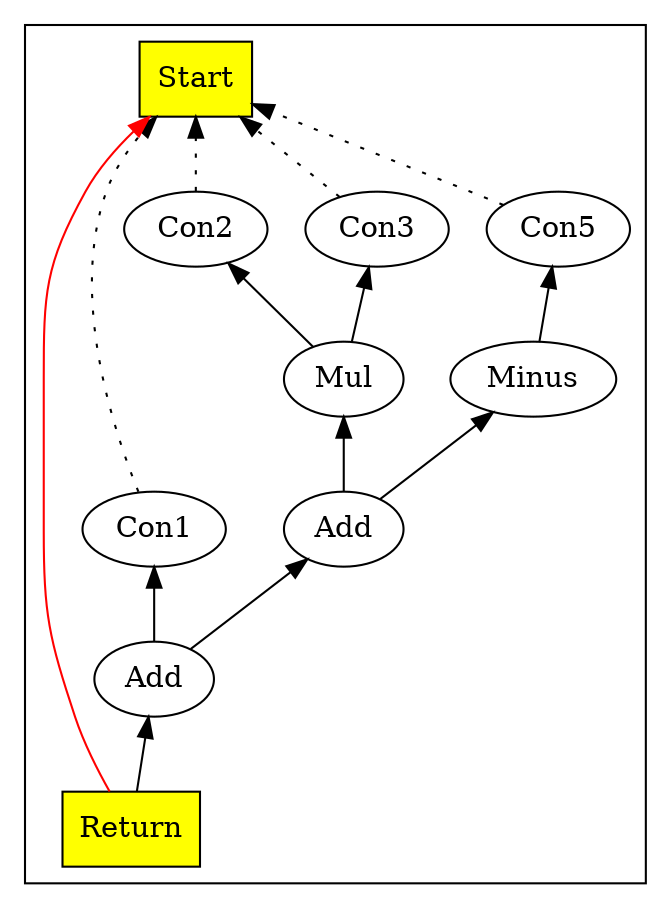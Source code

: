digraph chapter02 {
	rankdir=BT;
	subgraph cluster_Nodes {
		Start1 [ shape=box style=filled fillcolor=yellow label="Start" ];
		Con12 [ label="Con1" ];
		Con23 [ label="Con2" ];
		Con34 [ label="Con3" ];
		Mul5 [ label="Mul" ];
		Con56 [ label="Con5" ];
		Minus7 [ label="Minus" ];
		Add8 [ label="Add" ];
		Add9 [ label="Add" ];
		Return10 [ shape=box style=filled fillcolor=yellow label="Return" ];
	}
	Con12 -> Start1 [style=dotted];
	Con23 -> Start1 [style=dotted];
	Con34 -> Start1 [style=dotted];
	Mul5 -> Con23;
	Mul5 -> Con34;
	Con56 -> Start1 [style=dotted];
	Minus7 -> Con56;
	Add8 -> Mul5;
	Add8 -> Minus7;
	Add9 -> Con12;
	Add9 -> Add8;
	Return10 -> Start1 [color=red];
	Return10 -> Add9;
}